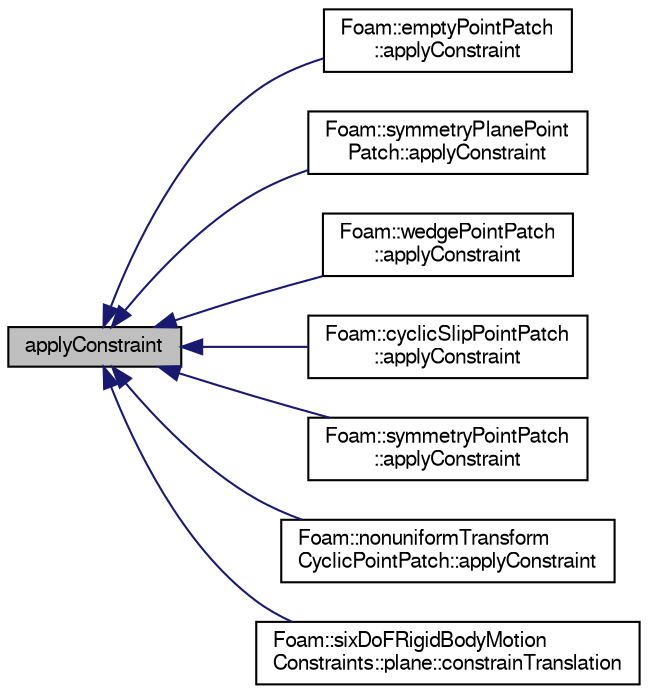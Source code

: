 digraph "applyConstraint"
{
  bgcolor="transparent";
  edge [fontname="FreeSans",fontsize="10",labelfontname="FreeSans",labelfontsize="10"];
  node [fontname="FreeSans",fontsize="10",shape=record];
  rankdir="LR";
  Node1 [label="applyConstraint",height=0.2,width=0.4,color="black", fillcolor="grey75", style="filled" fontcolor="black"];
  Node1 -> Node2 [dir="back",color="midnightblue",fontsize="10",style="solid",fontname="FreeSans"];
  Node2 [label="Foam::emptyPointPatch\l::applyConstraint",height=0.2,width=0.4,color="black",URL="$a00608.html#ac0063e7d07d55e23bc495269a43121fa",tooltip="Accumulate the effect of constraint direction of this patch. "];
  Node1 -> Node3 [dir="back",color="midnightblue",fontsize="10",style="solid",fontname="FreeSans"];
  Node3 [label="Foam::symmetryPlanePoint\lPatch::applyConstraint",height=0.2,width=0.4,color="black",URL="$a02461.html#ac0063e7d07d55e23bc495269a43121fa",tooltip="Accumulate the effect of constraint direction of this patch. "];
  Node1 -> Node4 [dir="back",color="midnightblue",fontsize="10",style="solid",fontname="FreeSans"];
  Node4 [label="Foam::wedgePointPatch\l::applyConstraint",height=0.2,width=0.4,color="black",URL="$a02785.html#ac0063e7d07d55e23bc495269a43121fa",tooltip="Accumulate the effect of constraint direction of this patch. "];
  Node1 -> Node5 [dir="back",color="midnightblue",fontsize="10",style="solid",fontname="FreeSans"];
  Node5 [label="Foam::cyclicSlipPointPatch\l::applyConstraint",height=0.2,width=0.4,color="black",URL="$a00467.html#ac0063e7d07d55e23bc495269a43121fa",tooltip="Accumulate the effect of constraint direction of this patch. "];
  Node1 -> Node6 [dir="back",color="midnightblue",fontsize="10",style="solid",fontname="FreeSans"];
  Node6 [label="Foam::symmetryPointPatch\l::applyConstraint",height=0.2,width=0.4,color="black",URL="$a02464.html#ac0063e7d07d55e23bc495269a43121fa",tooltip="Accumulate the effect of constraint direction of this patch. "];
  Node1 -> Node7 [dir="back",color="midnightblue",fontsize="10",style="solid",fontname="FreeSans"];
  Node7 [label="Foam::nonuniformTransform\lCyclicPointPatch::applyConstraint",height=0.2,width=0.4,color="black",URL="$a01581.html#ac0063e7d07d55e23bc495269a43121fa",tooltip="Accumulate the effect of constraint direction of this patch. "];
  Node1 -> Node8 [dir="back",color="midnightblue",fontsize="10",style="solid",fontname="FreeSans"];
  Node8 [label="Foam::sixDoFRigidBodyMotion\lConstraints::plane::constrainTranslation",height=0.2,width=0.4,color="black",URL="$a01801.html#aa22b8c9b9329b5048112f873d1ea0f6d",tooltip="Apply and accumulate translational constraints. "];
}
